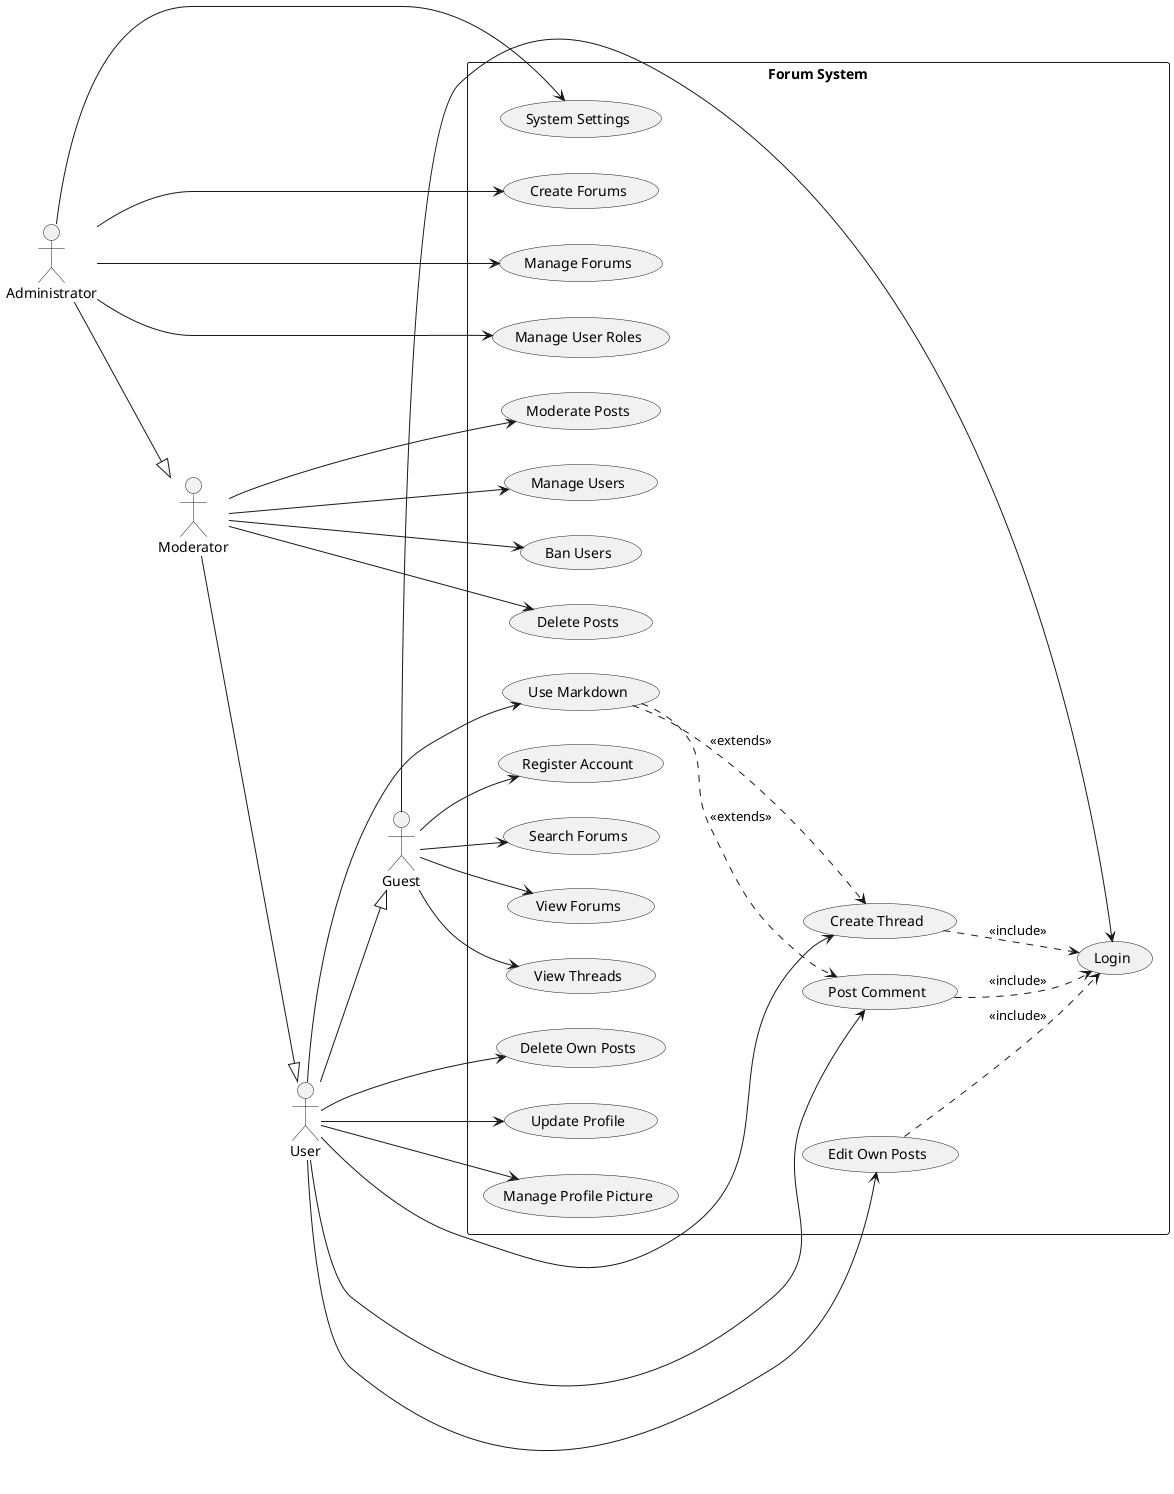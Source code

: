 @startuml
left to right direction
skinparam packageStyle rectangle

actor "Guest" as guest
actor "User" as user
actor "Administrator" as admin
actor "Moderator" as mod

rectangle "Forum System" {
  ' Guest use cases
  usecase "View Forums" as UC1
  usecase "View Threads" as UC2
  usecase "Register Account" as UC3
  usecase "Login" as UC4
  usecase "Search Forums" as UC5

  ' User use cases
  usecase "Create Thread" as UC6
  usecase "Post Comment" as UC7
  usecase "Edit Own Posts" as UC8
  usecase "Delete Own Posts" as UC9
  usecase "Update Profile" as UC10
  usecase "Manage Profile Picture" as UC11
  usecase "Use Markdown" as UC12

  ' Moderator use cases
  usecase "Moderate Posts" as UC13
  usecase "Delete Posts" as UC14
  usecase "Manage Users" as UC15
  usecase "Ban Users" as UC16

  ' Admin use cases
  usecase "Create Forums" as UC17
  usecase "Manage Forums" as UC18
  usecase "Manage User Roles" as UC19
  usecase "System Settings" as UC20
}

' Guest relationships
guest --> UC1
guest --> UC2
guest --> UC3
guest --> UC4
guest --> UC5

' User relationships
user --> UC6
user --> UC7
user --> UC8
user --> UC9
user --> UC10
user --> UC11
user --> UC12

' Moderator relationships
mod --> UC13
mod --> UC14
mod --> UC15
mod --> UC16

' Admin relationships
admin --> UC17
admin --> UC18
admin --> UC19
admin --> UC20

' Inheritance
user --|> guest
mod --|> user
admin --|> mod

' Include relationships
UC6 ..> UC4 : <<include>>
UC7 ..> UC4 : <<include>>
UC8 ..> UC4 : <<include>>
UC12 ..> UC6 : <<extends>>
UC12 ..> UC7 : <<extends>>

@enduml
